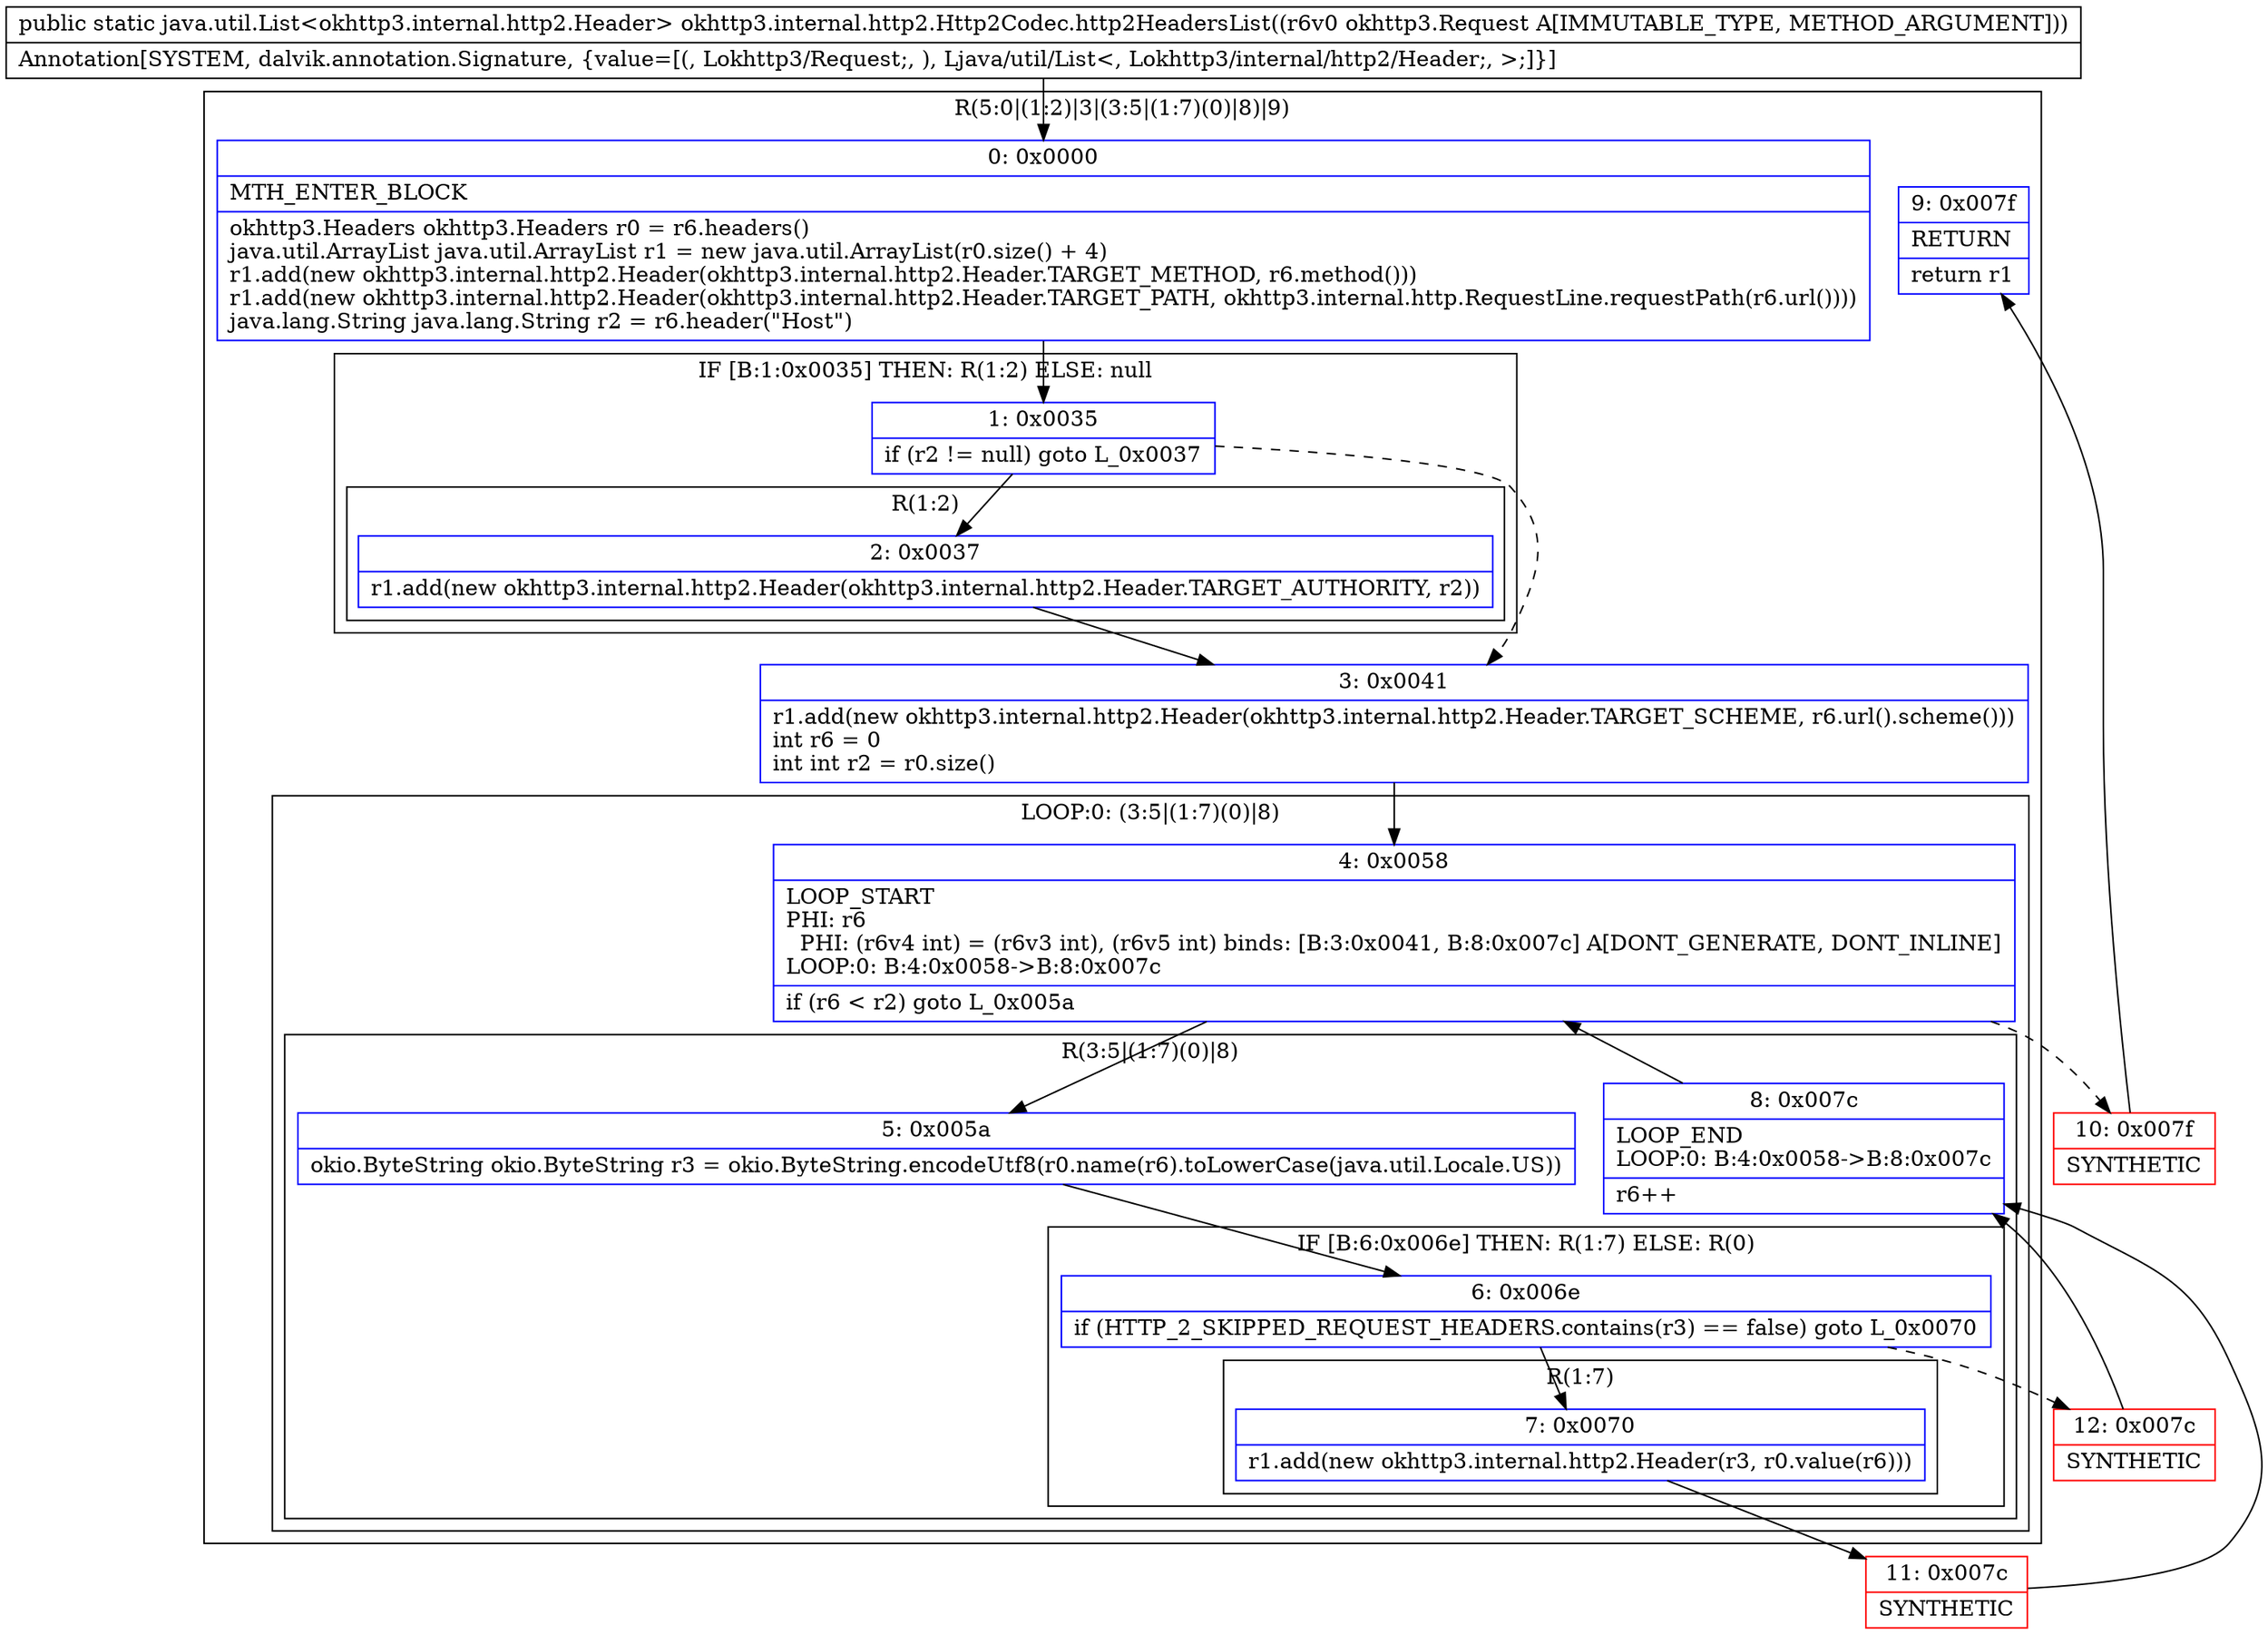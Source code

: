 digraph "CFG forokhttp3.internal.http2.Http2Codec.http2HeadersList(Lokhttp3\/Request;)Ljava\/util\/List;" {
subgraph cluster_Region_2075510952 {
label = "R(5:0|(1:2)|3|(3:5|(1:7)(0)|8)|9)";
node [shape=record,color=blue];
Node_0 [shape=record,label="{0\:\ 0x0000|MTH_ENTER_BLOCK\l|okhttp3.Headers okhttp3.Headers r0 = r6.headers()\ljava.util.ArrayList java.util.ArrayList r1 = new java.util.ArrayList(r0.size() + 4)\lr1.add(new okhttp3.internal.http2.Header(okhttp3.internal.http2.Header.TARGET_METHOD, r6.method()))\lr1.add(new okhttp3.internal.http2.Header(okhttp3.internal.http2.Header.TARGET_PATH, okhttp3.internal.http.RequestLine.requestPath(r6.url())))\ljava.lang.String java.lang.String r2 = r6.header(\"Host\")\l}"];
subgraph cluster_IfRegion_2021430871 {
label = "IF [B:1:0x0035] THEN: R(1:2) ELSE: null";
node [shape=record,color=blue];
Node_1 [shape=record,label="{1\:\ 0x0035|if (r2 != null) goto L_0x0037\l}"];
subgraph cluster_Region_769256396 {
label = "R(1:2)";
node [shape=record,color=blue];
Node_2 [shape=record,label="{2\:\ 0x0037|r1.add(new okhttp3.internal.http2.Header(okhttp3.internal.http2.Header.TARGET_AUTHORITY, r2))\l}"];
}
}
Node_3 [shape=record,label="{3\:\ 0x0041|r1.add(new okhttp3.internal.http2.Header(okhttp3.internal.http2.Header.TARGET_SCHEME, r6.url().scheme()))\lint r6 = 0\lint int r2 = r0.size()\l}"];
subgraph cluster_LoopRegion_1947883372 {
label = "LOOP:0: (3:5|(1:7)(0)|8)";
node [shape=record,color=blue];
Node_4 [shape=record,label="{4\:\ 0x0058|LOOP_START\lPHI: r6 \l  PHI: (r6v4 int) = (r6v3 int), (r6v5 int) binds: [B:3:0x0041, B:8:0x007c] A[DONT_GENERATE, DONT_INLINE]\lLOOP:0: B:4:0x0058\-\>B:8:0x007c\l|if (r6 \< r2) goto L_0x005a\l}"];
subgraph cluster_Region_2102273168 {
label = "R(3:5|(1:7)(0)|8)";
node [shape=record,color=blue];
Node_5 [shape=record,label="{5\:\ 0x005a|okio.ByteString okio.ByteString r3 = okio.ByteString.encodeUtf8(r0.name(r6).toLowerCase(java.util.Locale.US))\l}"];
subgraph cluster_IfRegion_2141622423 {
label = "IF [B:6:0x006e] THEN: R(1:7) ELSE: R(0)";
node [shape=record,color=blue];
Node_6 [shape=record,label="{6\:\ 0x006e|if (HTTP_2_SKIPPED_REQUEST_HEADERS.contains(r3) == false) goto L_0x0070\l}"];
subgraph cluster_Region_356765318 {
label = "R(1:7)";
node [shape=record,color=blue];
Node_7 [shape=record,label="{7\:\ 0x0070|r1.add(new okhttp3.internal.http2.Header(r3, r0.value(r6)))\l}"];
}
subgraph cluster_Region_226438270 {
label = "R(0)";
node [shape=record,color=blue];
}
}
Node_8 [shape=record,label="{8\:\ 0x007c|LOOP_END\lLOOP:0: B:4:0x0058\-\>B:8:0x007c\l|r6++\l}"];
}
}
Node_9 [shape=record,label="{9\:\ 0x007f|RETURN\l|return r1\l}"];
}
Node_10 [shape=record,color=red,label="{10\:\ 0x007f|SYNTHETIC\l}"];
Node_11 [shape=record,color=red,label="{11\:\ 0x007c|SYNTHETIC\l}"];
Node_12 [shape=record,color=red,label="{12\:\ 0x007c|SYNTHETIC\l}"];
MethodNode[shape=record,label="{public static java.util.List\<okhttp3.internal.http2.Header\> okhttp3.internal.http2.Http2Codec.http2HeadersList((r6v0 okhttp3.Request A[IMMUTABLE_TYPE, METHOD_ARGUMENT]))  | Annotation[SYSTEM, dalvik.annotation.Signature, \{value=[(, Lokhttp3\/Request;, ), Ljava\/util\/List\<, Lokhttp3\/internal\/http2\/Header;, \>;]\}]\l}"];
MethodNode -> Node_0;
Node_0 -> Node_1;
Node_1 -> Node_2;
Node_1 -> Node_3[style=dashed];
Node_2 -> Node_3;
Node_3 -> Node_4;
Node_4 -> Node_5;
Node_4 -> Node_10[style=dashed];
Node_5 -> Node_6;
Node_6 -> Node_7;
Node_6 -> Node_12[style=dashed];
Node_7 -> Node_11;
Node_8 -> Node_4;
Node_10 -> Node_9;
Node_11 -> Node_8;
Node_12 -> Node_8;
}

